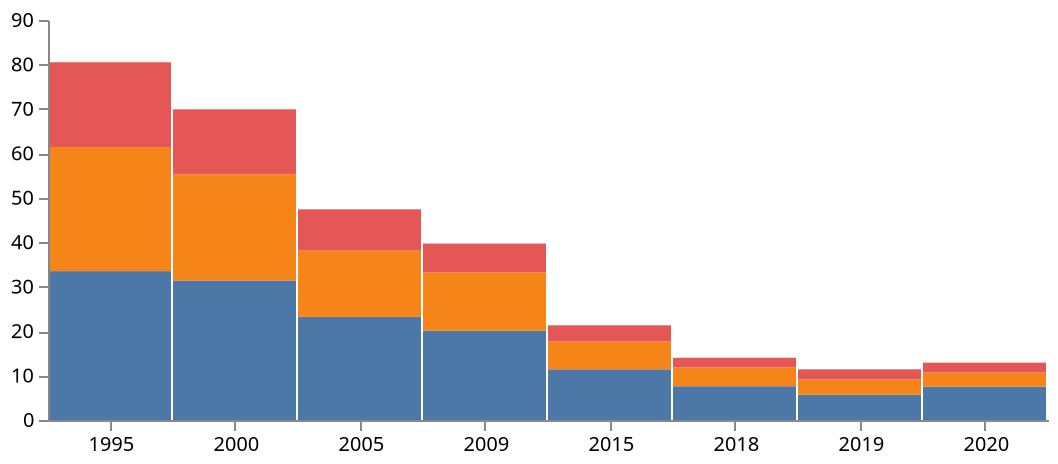 {
    "$schema": "https://vega.github.io/schema/vega/v5.json",
    "description": "A basic stacked bar chart example.",
    "width": 500,
    "height": 200,
    "padding": 5,
  
    "data": [
      {
        "name": "table",
        "values": [
          {"x": 1995, "y": 33.5, "c": 0}, {"x": 1995, "y": 27.9, "c": 1}, {"x": 1995, "y": 19.1, "c": 2},
          {"x": 2000, "y": 31.4, "c": 0}, {"x": 2000, "y": 23.9, "c": 1}, {"x": 2000, "y": 14.6, "c": 2},
          {"x": 2005, "y": 23.2, "c": 0}, {"x": 2005, "y": 14.9, "c": 1}, {"x": 2005, "y": 9.3, "c": 2},
          {"x": 2009, "y": 20.1, "c": 0}, {"x": 2009, "y": 13.1, "c": 1}, {"x": 2009, "y": 6.5, "c": 2},
          {"x": 2015, "y": 11.4, "c": 0}, {"x": 2015, "y": 6.3, "c": 1}, {"x": 2015, "y": 3.6, "c": 2},
          {"x": 2018, "y": 7.6, "c": 0}, {"x": 2018, "y": 4.2, "c": 1}, {"x": 2018, "y": 2.2, "c": 2},
          {"x": 2019, "y": 5.7, "c": 0}, {"x": 2019, "y": 3.4, "c": 1}, {"x": 2019, "y": 2.3, "c": 2},
          {"x": 2020, "y": 7.5, "c": 0}, {"x": 2020, "y": 3.2, "c": 1}, {"x": 2020, "y": 2.2, "c": 2}
          
        ],
        "transform": [
          {
            "type": "stack",
            "groupby": ["x"],
            "sort": {"field": "c"},
            "field": "y"
          }
        ]
      }
    ],
  
    "scales": [
      {
        "name": "x",
        "type": "band",
        "range": "width",
        "domain": {"data": "table", "field": "x"}
      },
      {
        "name": "y",
        "type": "linear",
        "range": "height",
        "nice": true, "zero": true,
        "domain": {"data": "table", "field": "y1"}
      },
      {
        "name": "color",
        "type": "ordinal",
        "range": "category",
        "domain": {"data": "table", "field": "c"}
      }
    ],
  
    "axes": [
      {"orient": "bottom", "scale": "x", "zindex": 1},
      {"orient": "left", "scale": "y", "zindex": 1}
    ],
  
    "marks": [
      {
        "type": "rect",
        "from": {"data": "table"},
        "encode": {
          "enter": {
            "x": {"scale": "x", "field": "x"},
            "width": {"scale": "x", "band": 1, "offset": -1},
            "y": {"scale": "y", "field": "y0"},
            "y2": {"scale": "y", "field": "y1"},
            "fill": {"scale": "color", "field": "c"}
          },
          "update": {
            "fillOpacity": {"value": 1}
          },
          "hover": {
            "fillOpacity": {"value": 0.5}
          }
        }
      }
    ]
  }